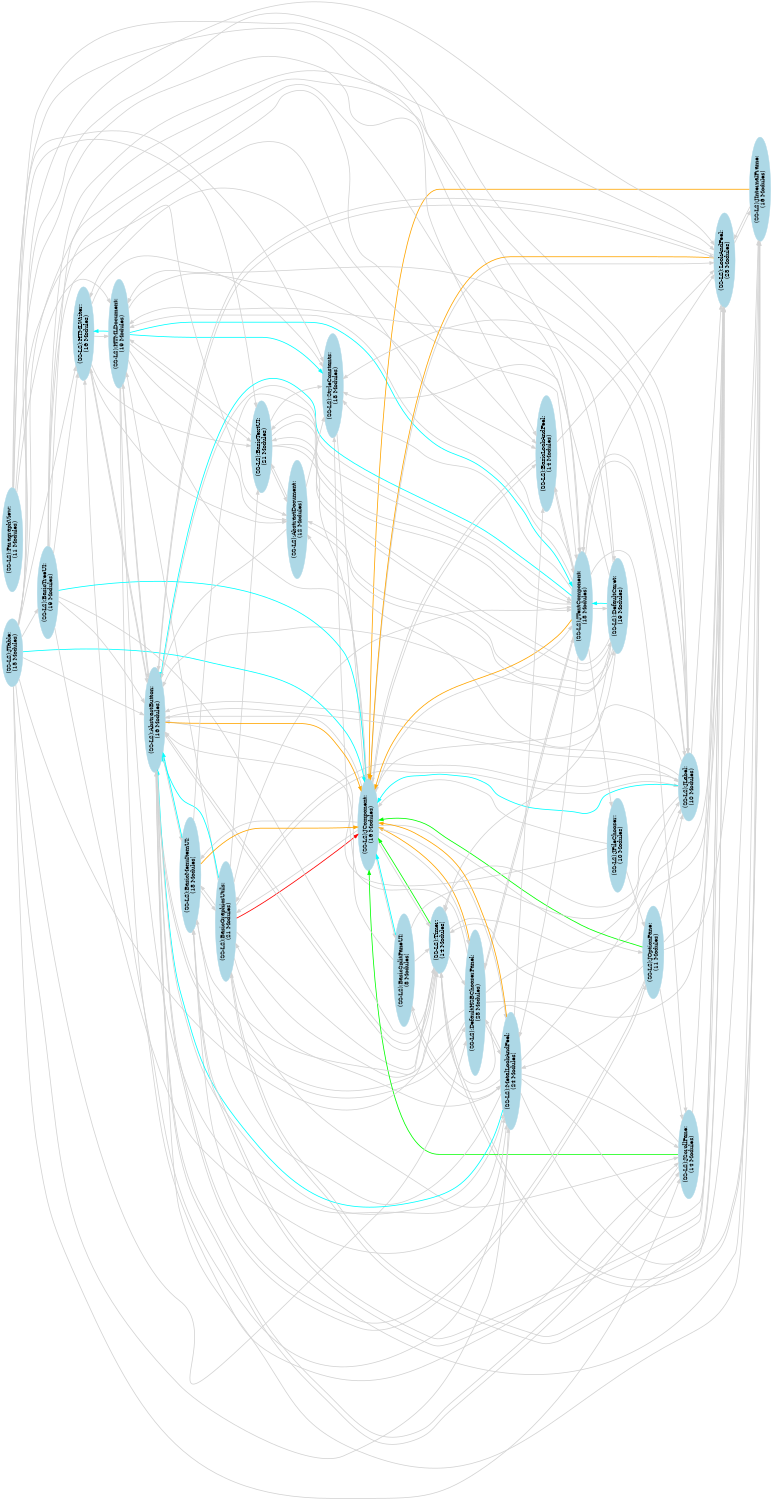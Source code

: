 /* ------------------------------------------------------------ */
/* created with bunch v3 */
/* Objective Function value = 1.0*/
/* ------------------------------------------------------------ */

digraph G {
size= "10,10";
rotate = 90;
C0[shape=ellipse,color=lightblue,fontcolor=black,style=filled,label="(SS-L2):HTMLWriter:\n(16 Modules)"];
C1[shape=ellipse,color=lightblue,fontcolor=black,style=filled,label="(SS-L2):HTMLDocument:\n(19 Modules)"];
C2[shape=ellipse,color=lightblue,fontcolor=black,style=filled,label="(SS-L2):BasicGraphicsUtils:\n(21 Modules)"];
C3[shape=ellipse,color=lightblue,fontcolor=black,style=filled,label="(SS-L2):Timer:\n(14 Modules)"];
C4[shape=ellipse,color=lightblue,fontcolor=black,style=filled,label="(SS-L2):ParagraphView:\n(11 Modules)"];
C5[shape=ellipse,color=lightblue,fontcolor=black,style=filled,label="(SS-L2):DefaultHSBChooserPanel:\n(28 Modules)"];
C6[shape=ellipse,color=lightblue,fontcolor=black,style=filled,label="(SS-L2):JScrollPane:\n(14 Modules)"];
C7[shape=ellipse,color=lightblue,fontcolor=black,style=filled,label="(SS-L2):JComponent:\n(16 Modules)"];
C8[shape=ellipse,color=lightblue,fontcolor=black,style=filled,label="(SS-L2):JInternalFrame:\n(16 Modules)"];
C9[shape=ellipse,color=lightblue,fontcolor=black,style=filled,label="(SS-L2):JOptionPane:\n(11 Modules)"];
C10[shape=ellipse,color=lightblue,fontcolor=black,style=filled,label="(SS-L2):JLabel:\n(10 Modules)"];
C11[shape=ellipse,color=lightblue,fontcolor=black,style=filled,label="(SS-L2):StyleConstants:\n(18 Modules)"];
C12[shape=ellipse,color=lightblue,fontcolor=black,style=filled,label="(SS-L2):JTable:\n(15 Modules)"];
C13[shape=ellipse,color=lightblue,fontcolor=black,style=filled,label="(SS-L2):DefaultCaret:\n(19 Modules)"];
C14[shape=ellipse,color=lightblue,fontcolor=black,style=filled,label="(SS-L2):JTextComponent:\n(18 Modules)"];
C15[shape=ellipse,color=lightblue,fontcolor=black,style=filled,label="(SS-L2):MetalLookAndFeel:\n(24 Modules)"];
C16[shape=ellipse,color=lightblue,fontcolor=black,style=filled,label="(SS-L2):JFileChooser:\n(10 Modules)"];
C17[shape=ellipse,color=lightblue,fontcolor=black,style=filled,label="(SS-L2):BasicTreeUI:\n(19 Modules)"];
C18[shape=ellipse,color=lightblue,fontcolor=black,style=filled,label="(SS-L2):LookAndFeel:\n(25 Modules)"];
C19[shape=ellipse,color=lightblue,fontcolor=black,style=filled,label="(SS-L2):BasicLookAndFeel:\n(14 Modules)"];
C20[shape=ellipse,color=lightblue,fontcolor=black,style=filled,label="(SS-L2):AbstractDocument:\n(12 Modules)"];
C21[shape=ellipse,color=lightblue,fontcolor=black,style=filled,label="(SS-L2):BasicTextUI:\n(21 Modules)"];
C22[shape=ellipse,color=lightblue,fontcolor=black,style=filled,label="(SS-L2):BasicSplitPaneUI:\n(8 Modules)"];
C23[shape=ellipse,color=lightblue,fontcolor=black,style=filled,label="(SS-L2):AbstractButton:\n(16 Modules)"];
C24[shape=ellipse,color=lightblue,fontcolor=black,style=filled,label="(SS-L2):BasicMenuItemUI:\n(18 Modules)"];
C14->C10[style=bold,color=lightgray,weight=0,font=6];
C5->C2[style=bold,color=lightgray,weight=0,font=6];
C24->C14[style=bold,color=lightgray,weight=0,font=6];
C14->C7[style=bold,color=orange,weight=9,font=6];
C14->C6[style=bold,color=lightgray,weight=0,font=6];
C14->C5[style=bold,color=lightgray,weight=0,font=6];
C14->C1[style=bold,color=lightgray,weight=0,font=6];
C3->C23[style=bold,color=lightgray,weight=0,font=6];
C14->C0[style=bold,color=lightgray,weight=0,font=6];
C1->C7[style=bold,color=lightgray,weight=0,font=6];
C1->C6[style=bold,color=lightgray,weight=0,font=6];
C7->C24[style=bold,color=lightgray,weight=0,font=6];
C7->C23[style=bold,color=lightgray,weight=0,font=6];
C7->C22[style=bold,color=lightgray,weight=0,font=6];
C1->C0[style=bold,color=cyan,weight=1,font=6];
C8->C7[style=bold,color=orange,weight=9,font=6];
C8->C3[style=bold,color=lightgray,weight=0,font=6];
C21->C20[style=bold,color=lightgray,weight=0,font=6];
C3->C18[style=bold,color=lightgray,weight=0,font=6];
C15->C24[style=bold,color=lightgray,weight=0,font=6];
C15->C23[style=bold,color=cyan,weight=1,font=6];
C15->C22[style=bold,color=lightgray,weight=0,font=6];
C21->C7[style=bold,color=lightgray,weight=0,font=6];
C7->C19[style=bold,color=lightgray,weight=0,font=6];
C7->C18[style=bold,color=lightgray,weight=0,font=6];
C21->C1[style=bold,color=lightgray,weight=0,font=6];
C7->C15[style=bold,color=lightgray,weight=0,font=6];
C10->C7[style=bold,color=cyan,weight=1,font=6];
C7->C14[style=bold,color=lightgray,weight=0,font=6];
C10->C3[style=bold,color=lightgray,weight=0,font=6];
C10->C2[style=bold,color=lightgray,weight=0,font=6];
C10->C1[style=bold,color=lightgray,weight=0,font=6];
C21->C14[style=bold,color=lightgray,weight=0,font=6];
C21->C13[style=bold,color=lightgray,weight=0,font=6];
C17->C7[style=bold,color=cyan,weight=1,font=6];
C21->C11[style=bold,color=lightgray,weight=0,font=6];
C15->C19[style=bold,color=lightgray,weight=0,font=6];
C15->C18[style=bold,color=lightgray,weight=0,font=6];
C17->C3[style=bold,color=lightgray,weight=0,font=6];
C17->C0[style=bold,color=lightgray,weight=0,font=6];
C15->C10[style=bold,color=lightgray,weight=0,font=6];
C19->C18[style=bold,color=lightgray,weight=0,font=6];
C19->C14[style=bold,color=lightgray,weight=0,font=6];
C4->C1[style=bold,color=lightgray,weight=0,font=6];
C0->C23[style=bold,color=lightgray,weight=0,font=6];
C0->C21[style=bold,color=lightgray,weight=0,font=6];
C0->C20[style=bold,color=lightgray,weight=0,font=6];
C24->C7[style=bold,color=orange,weight=9,font=6];
C24->C3[style=bold,color=lightgray,weight=0,font=6];
C24->C2[style=bold,color=lightgray,weight=0,font=6];
C4->C21[style=bold,color=lightgray,weight=0,font=6];
C13->C7[style=bold,color=lightgray,weight=0,font=6];
C4->C20[style=bold,color=lightgray,weight=0,font=6];
C13->C3[style=bold,color=lightgray,weight=0,font=6];
C13->C1[style=bold,color=lightgray,weight=0,font=6];
C8->C24[style=bold,color=lightgray,weight=0,font=6];
C8->C23[style=bold,color=lightgray,weight=0,font=6];
C12->C23[style=bold,color=lightgray,weight=0,font=6];
C22->C23[style=bold,color=lightgray,weight=0,font=6];
C0->C11[style=bold,color=lightgray,weight=0,font=6];
C0->C1[style=bold,color=lightgray,weight=0,font=6];
C7->C9[style=bold,color=lightgray,weight=0,font=6];
C16->C23[style=bold,color=lightgray,weight=0,font=6];
C7->C5[style=bold,color=lightgray,weight=0,font=6];
C4->C14[style=bold,color=lightgray,weight=0,font=6];
C7->C3[style=bold,color=lightgray,weight=0,font=6];
C4->C13[style=bold,color=lightgray,weight=0,font=6];
C7->C2[style=bold,color=lightgray,weight=0,font=6];
C4->C11[style=bold,color=lightgray,weight=0,font=6];
C8->C18[style=bold,color=lightgray,weight=0,font=6];
C12->C19[style=bold,color=lightgray,weight=0,font=6];
C12->C18[style=bold,color=lightgray,weight=0,font=6];
C12->C17[style=bold,color=lightgray,weight=0,font=6];
C12->C15[style=bold,color=lightgray,weight=0,font=6];
C12->C14[style=bold,color=lightgray,weight=0,font=6];
C22->C18[style=bold,color=lightgray,weight=0,font=6];
C12->C10[style=bold,color=lightgray,weight=0,font=6];
C22->C15[style=bold,color=lightgray,weight=0,font=6];
C16->C9[style=bold,color=lightgray,weight=0,font=6];
C16->C7[style=bold,color=lightgray,weight=0,font=6];
C3->C8[style=bold,color=lightgray,weight=0,font=6];
C3->C7[style=bold,color=green,weight=4,font=6];
C3->C5[style=bold,color=lightgray,weight=0,font=6];
C1->C23[style=bold,color=lightgray,weight=0,font=6];
C1->C21[style=bold,color=lightgray,weight=0,font=6];
C1->C20[style=bold,color=lightgray,weight=0,font=6];
C5->C23[style=bold,color=lightgray,weight=0,font=6];
C23->C9[style=bold,color=lightgray,weight=0,font=6];
C23->C7[style=bold,color=orange,weight=9,font=6];
C23->C6[style=bold,color=lightgray,weight=0,font=6];
C23->C5[style=bold,color=lightgray,weight=0,font=6];
C23->C3[style=bold,color=lightgray,weight=0,font=6];
C23->C1[style=bold,color=lightgray,weight=0,font=6];
C23->C0[style=bold,color=lightgray,weight=0,font=6];
C12->C7[style=bold,color=cyan,weight=1,font=6];
C1->C19[style=bold,color=lightgray,weight=0,font=6];
C9->C23[style=bold,color=lightgray,weight=0,font=6];
C12->C6[style=bold,color=lightgray,weight=0,font=6];
C12->C5[style=bold,color=lightgray,weight=0,font=6];
C13->C23[style=bold,color=lightgray,weight=0,font=6];
C1->C15[style=bold,color=lightgray,weight=0,font=6];
C12->C3[style=bold,color=lightgray,weight=0,font=6];
C1->C14[style=bold,color=cyan,weight=1,font=6];
C13->C21[style=bold,color=lightgray,weight=0,font=6];
C13->C20[style=bold,color=lightgray,weight=0,font=6];
C12->C0[style=bold,color=lightgray,weight=0,font=6];
C23->C24[style=bold,color=lightgray,weight=0,font=6];
C1->C11[style=bold,color=cyan,weight=1,font=6];
C19->C7[style=bold,color=lightgray,weight=0,font=6];
C5->C18[style=bold,color=lightgray,weight=0,font=6];
C17->C23[style=bold,color=lightgray,weight=0,font=6];
C5->C15[style=bold,color=lightgray,weight=0,font=6];
C5->C14[style=bold,color=lightgray,weight=0,font=6];
C5->C11[style=bold,color=lightgray,weight=0,font=6];
C5->C10[style=bold,color=lightgray,weight=0,font=6];
C6->C7[style=bold,color=green,weight=4,font=6];
C9->C18[style=bold,color=lightgray,weight=0,font=6];
C6->C3[style=bold,color=lightgray,weight=0,font=6];
C9->C15[style=bold,color=lightgray,weight=0,font=6];
C13->C14[style=bold,color=cyan,weight=1,font=6];
C23->C18[style=bold,color=lightgray,weight=0,font=6];
C9->C10[style=bold,color=lightgray,weight=0,font=6];
C13->C11[style=bold,color=lightgray,weight=0,font=6];
C23->C15[style=bold,color=lightgray,weight=0,font=6];
C23->C14[style=bold,color=lightgray,weight=0,font=6];
C17->C19[style=bold,color=lightgray,weight=0,font=6];
C17->C18[style=bold,color=lightgray,weight=0,font=6];
C23->C10[style=bold,color=lightgray,weight=0,font=6];
C17->C15[style=bold,color=lightgray,weight=0,font=6];
C17->C14[style=bold,color=lightgray,weight=0,font=6];
C17->C10[style=bold,color=lightgray,weight=0,font=6];
C15->C8[style=bold,color=lightgray,weight=0,font=6];
C15->C7[style=bold,color=orange,weight=9,font=6];
C15->C6[style=bold,color=lightgray,weight=0,font=6];
C15->C5[style=bold,color=lightgray,weight=0,font=6];
C15->C0[style=bold,color=lightgray,weight=0,font=6];
C2->C7[style=bold,color=red,weight=16,font=6];
C2->C24[style=bold,color=lightgray,weight=0,font=6];
C2->C23[style=bold,color=cyan,weight=1,font=6];
C2->C6[style=bold,color=lightgray,weight=0,font=6];
C2->C21[style=bold,color=lightgray,weight=0,font=6];
C2->C3[style=bold,color=lightgray,weight=0,font=6];
C2->C1[style=bold,color=lightgray,weight=0,font=6];
C9->C8[style=bold,color=lightgray,weight=0,font=6];
C9->C7[style=bold,color=green,weight=4,font=6];
C9->C6[style=bold,color=lightgray,weight=0,font=6];
C9->C3[style=bold,color=lightgray,weight=0,font=6];
C6->C23[style=bold,color=lightgray,weight=0,font=6];
C10->C23[style=bold,color=lightgray,weight=0,font=6];
C10->C20[style=bold,color=lightgray,weight=0,font=6];
C20->C23[style=bold,color=lightgray,weight=0,font=6];
C20->C21[style=bold,color=lightgray,weight=0,font=6];
C22->C7[style=bold,color=cyan,weight=1,font=6];
C2->C18[style=bold,color=lightgray,weight=0,font=6];
C14->C23[style=bold,color=cyan,weight=1,font=6];
C2->C15[style=bold,color=lightgray,weight=0,font=6];
C22->C3[style=bold,color=lightgray,weight=0,font=6];
C14->C21[style=bold,color=lightgray,weight=0,font=6];
C2->C14[style=bold,color=lightgray,weight=0,font=6];
C24->C23[style=bold,color=cyan,weight=1,font=6];
C2->C10[style=bold,color=lightgray,weight=0,font=6];
C11->C7[style=bold,color=lightgray,weight=0,font=6];
C6->C18[style=bold,color=lightgray,weight=0,font=6];
C18->C24[style=bold,color=lightgray,weight=0,font=6];
C18->C23[style=bold,color=lightgray,weight=0,font=6];
C10->C18[style=bold,color=lightgray,weight=0,font=6];
C18->C8[style=bold,color=lightgray,weight=0,font=6];
C18->C7[style=bold,color=orange,weight=9,font=6];
C10->C14[style=bold,color=lightgray,weight=0,font=6];
C10->C11[style=bold,color=lightgray,weight=0,font=6];
C18->C2[style=bold,color=lightgray,weight=0,font=6];
C20->C13[style=bold,color=lightgray,weight=0,font=6];
C20->C11[style=bold,color=lightgray,weight=0,font=6];
C14->C19[style=bold,color=lightgray,weight=0,font=6];
C14->C18[style=bold,color=lightgray,weight=0,font=6];
C14->C16[style=bold,color=lightgray,weight=0,font=6];
C14->C15[style=bold,color=lightgray,weight=0,font=6];
C5->C7[style=bold,color=orange,weight=9,font=6];
C24->C18[style=bold,color=lightgray,weight=0,font=6];
C14->C13[style=bold,color=lightgray,weight=0,font=6];
C14->C11[style=bold,color=lightgray,weight=0,font=6];
}
